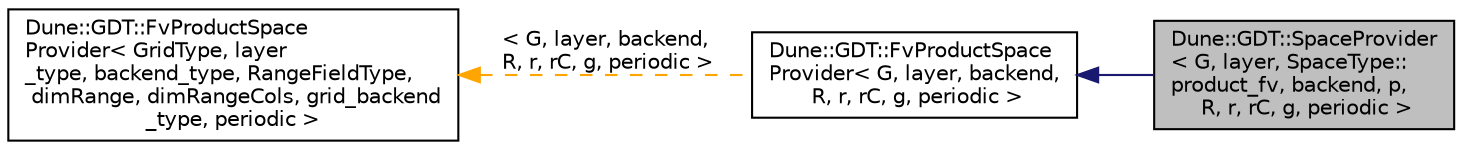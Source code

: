 digraph "Dune::GDT::SpaceProvider&lt; G, layer, SpaceType::product_fv, backend, p, R, r, rC, g, periodic &gt;"
{
  edge [fontname="Helvetica",fontsize="10",labelfontname="Helvetica",labelfontsize="10"];
  node [fontname="Helvetica",fontsize="10",shape=record];
  rankdir="LR";
  Node0 [label="Dune::GDT::SpaceProvider\l\< G, layer, SpaceType::\lproduct_fv, backend, p,\l R, r, rC, g, periodic \>",height=0.2,width=0.4,color="black", fillcolor="grey75", style="filled", fontcolor="black"];
  Node1 -> Node0 [dir="back",color="midnightblue",fontsize="10",style="solid",fontname="Helvetica"];
  Node1 [label="Dune::GDT::FvProductSpace\lProvider\< G, layer, backend,\l R, r, rC, g, periodic \>",height=0.2,width=0.4,color="black", fillcolor="white", style="filled",URL="$a02699.html"];
  Node2 -> Node1 [dir="back",color="orange",fontsize="10",style="dashed",label=" \< G, layer, backend,\l R, r, rC, g, periodic \>" ,fontname="Helvetica"];
  Node2 [label="Dune::GDT::FvProductSpace\lProvider\< GridType, layer\l_type, backend_type, RangeFieldType,\l dimRange, dimRangeCols, grid_backend\l_type, periodic \>",height=0.2,width=0.4,color="black", fillcolor="white", style="filled",URL="$a02699.html"];
}
